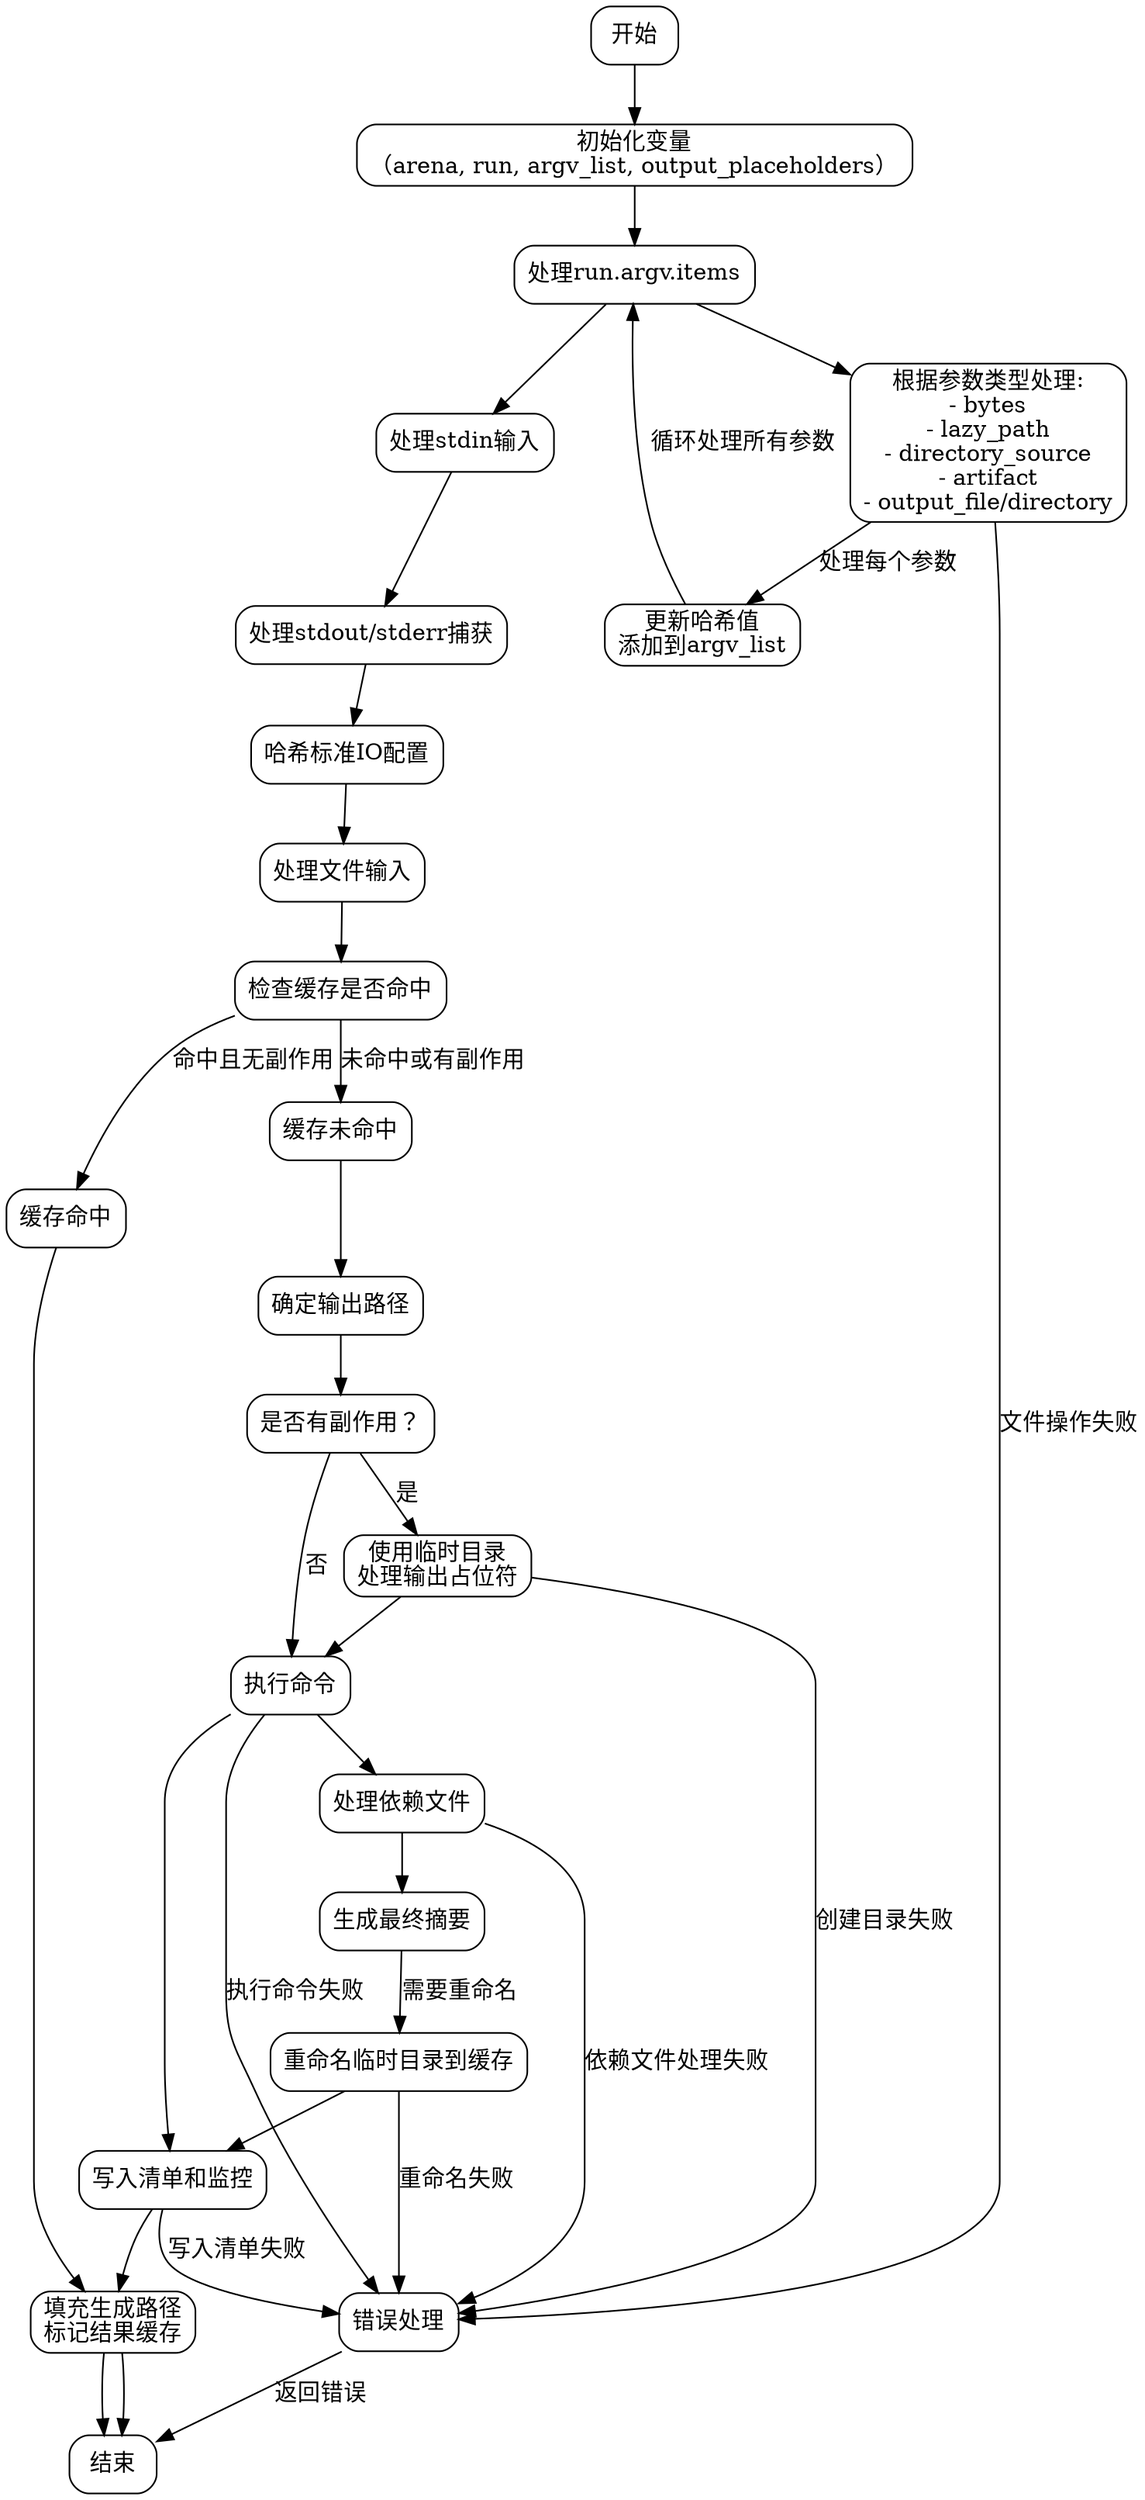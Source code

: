 
digraph make_function {
    node [shape=rectangle, style=rounded];

    start [label="开始"];
    init_vars [label="初始化变量\n（arena, run, argv_list, output_placeholders）"];
    process_args [label="处理run.argv.items"];
    arg_switch [label="根据参数类型处理:\n- bytes\n- lazy_path\n- directory_source\n- artifact\n- output_file/directory"];
    hash_updates [label="更新哈希值\n添加到argv_list"];
    handle_stdin [label="处理stdin输入"];
    handle_outputs [label="处理stdout/stderr捕获"];
    hash_stdio [label="哈希标准IO配置"];
    process_file_inputs [label="处理文件输入"];
    check_cache [label="检查缓存是否命中"];
    cache_hit [label="缓存命中"];
    populate_cache_paths [label="填充生成路径\n标记结果缓存"];
    cache_miss [label="缓存未命中"];
    determine_output_paths [label="确定输出路径"];
    has_side_effects [label="是否有副作用？"];
    use_temp_dir [label="使用临时目录\n处理输出占位符"];
    run_command [label="执行命令"];
    handle_dep_files [label="处理依赖文件"];
    finalize_digest [label="生成最终摘要"];
    rename_temp_dir [label="重命名临时目录到缓存"];
    write_manifest [label="写入清单和监控"];
    error_handling [label="错误处理"];
    end [label="结束"];

    start -> init_vars;
    init_vars -> process_args;
    process_args -> arg_switch;
    arg_switch -> hash_updates [label="处理每个参数"];
    hash_updates -> process_args [label="循环处理所有参数"];

    process_args -> handle_stdin;
    handle_stdin -> handle_outputs;
    handle_outputs -> hash_stdio;
    hash_stdio -> process_file_inputs;
    process_file_inputs -> check_cache;

    check_cache -> cache_hit [label="命中且无副作用"];
    cache_hit -> populate_cache_paths;
    populate_cache_paths -> end;

    check_cache -> cache_miss [label="未命中或有副作用"];
    cache_miss -> determine_output_paths;
    determine_output_paths -> has_side_effects;

    has_side_effects -> use_temp_dir [label="是"];
    use_temp_dir -> run_command;
    run_command -> handle_dep_files;
    handle_dep_files -> finalize_digest;
    finalize_digest -> rename_temp_dir [label="需要重命名"];
    rename_temp_dir -> write_manifest;

    has_side_effects -> run_command [label="否"];
    run_command -> write_manifest;
    write_manifest -> populate_cache_paths;

    populate_cache_paths -> end;

    error_handling -> end [label="返回错误"];

    // 错误处理连接
    arg_switch -> error_handling [label="文件操作失败"];
    use_temp_dir -> error_handling [label="创建目录失败"];
    rename_temp_dir -> error_handling [label="重命名失败"];
    handle_dep_files -> error_handling [label="依赖文件处理失败"];
    run_command -> error_handling [label="执行命令失败"];
    write_manifest -> error_handling [label="写入清单失败"];
}
